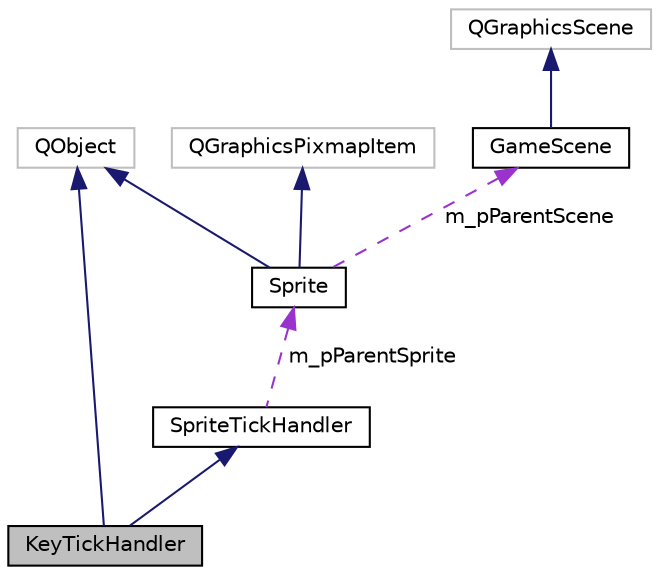 digraph "KeyTickHandler"
{
 // LATEX_PDF_SIZE
  edge [fontname="Helvetica",fontsize="10",labelfontname="Helvetica",labelfontsize="10"];
  node [fontname="Helvetica",fontsize="10",shape=record];
  Node1 [label="KeyTickHandler",height=0.2,width=0.4,color="black", fillcolor="grey75", style="filled", fontcolor="black",tooltip=" "];
  Node2 -> Node1 [dir="back",color="midnightblue",fontsize="10",style="solid"];
  Node2 [label="QObject",height=0.2,width=0.4,color="grey75", fillcolor="white", style="filled",tooltip=" "];
  Node3 -> Node1 [dir="back",color="midnightblue",fontsize="10",style="solid"];
  Node3 [label="SpriteTickHandler",height=0.2,width=0.4,color="black", fillcolor="white", style="filled",URL="$class_sprite_tick_handler.html",tooltip="Classe abstraite qui représente un gestionnaire de tick pour un sprite."];
  Node4 -> Node3 [dir="back",color="darkorchid3",fontsize="10",style="dashed",label=" m_pParentSprite" ];
  Node4 [label="Sprite",height=0.2,width=0.4,color="black", fillcolor="white", style="filled",URL="$class_sprite.html",tooltip="Classe qui représente un élément d'animation graphique 2D."];
  Node2 -> Node4 [dir="back",color="midnightblue",fontsize="10",style="solid"];
  Node5 -> Node4 [dir="back",color="midnightblue",fontsize="10",style="solid"];
  Node5 [label="QGraphicsPixmapItem",height=0.2,width=0.4,color="grey75", fillcolor="white", style="filled",tooltip=" "];
  Node6 -> Node4 [dir="back",color="darkorchid3",fontsize="10",style="dashed",label=" m_pParentScene" ];
  Node6 [label="GameScene",height=0.2,width=0.4,color="black", fillcolor="white", style="filled",URL="$class_game_scene.html",tooltip="Représente l'espace 2D du jeu."];
  Node7 -> Node6 [dir="back",color="midnightblue",fontsize="10",style="solid"];
  Node7 [label="QGraphicsScene",height=0.2,width=0.4,color="grey75", fillcolor="white", style="filled",tooltip=" "];
}
